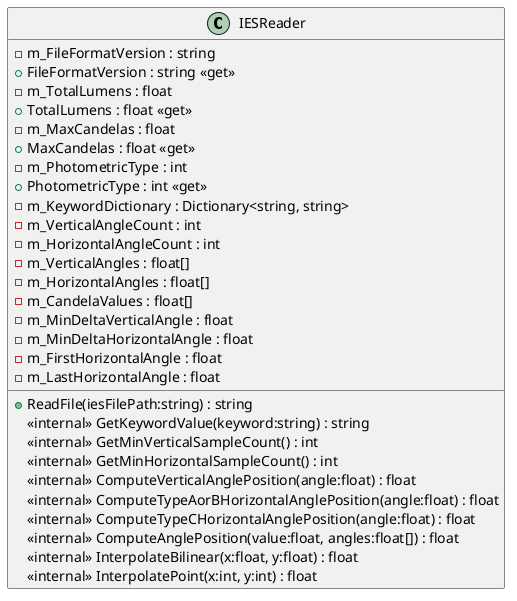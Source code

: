 @startuml
class IESReader {
    - m_FileFormatVersion : string
    + FileFormatVersion : string <<get>>
    - m_TotalLumens : float
    + TotalLumens : float <<get>>
    - m_MaxCandelas : float
    + MaxCandelas : float <<get>>
    - m_PhotometricType : int
    + PhotometricType : int <<get>>
    - m_KeywordDictionary : Dictionary<string, string>
    - m_VerticalAngleCount : int
    - m_HorizontalAngleCount : int
    - m_VerticalAngles : float[]
    - m_HorizontalAngles : float[]
    - m_CandelaValues : float[]
    - m_MinDeltaVerticalAngle : float
    - m_MinDeltaHorizontalAngle : float
    - m_FirstHorizontalAngle : float
    - m_LastHorizontalAngle : float
    + ReadFile(iesFilePath:string) : string
    <<internal>> GetKeywordValue(keyword:string) : string
    <<internal>> GetMinVerticalSampleCount() : int
    <<internal>> GetMinHorizontalSampleCount() : int
    <<internal>> ComputeVerticalAnglePosition(angle:float) : float
    <<internal>> ComputeTypeAorBHorizontalAnglePosition(angle:float) : float
    <<internal>> ComputeTypeCHorizontalAnglePosition(angle:float) : float
    <<internal>> ComputeAnglePosition(value:float, angles:float[]) : float
    <<internal>> InterpolateBilinear(x:float, y:float) : float
    <<internal>> InterpolatePoint(x:int, y:int) : float
}
@enduml
